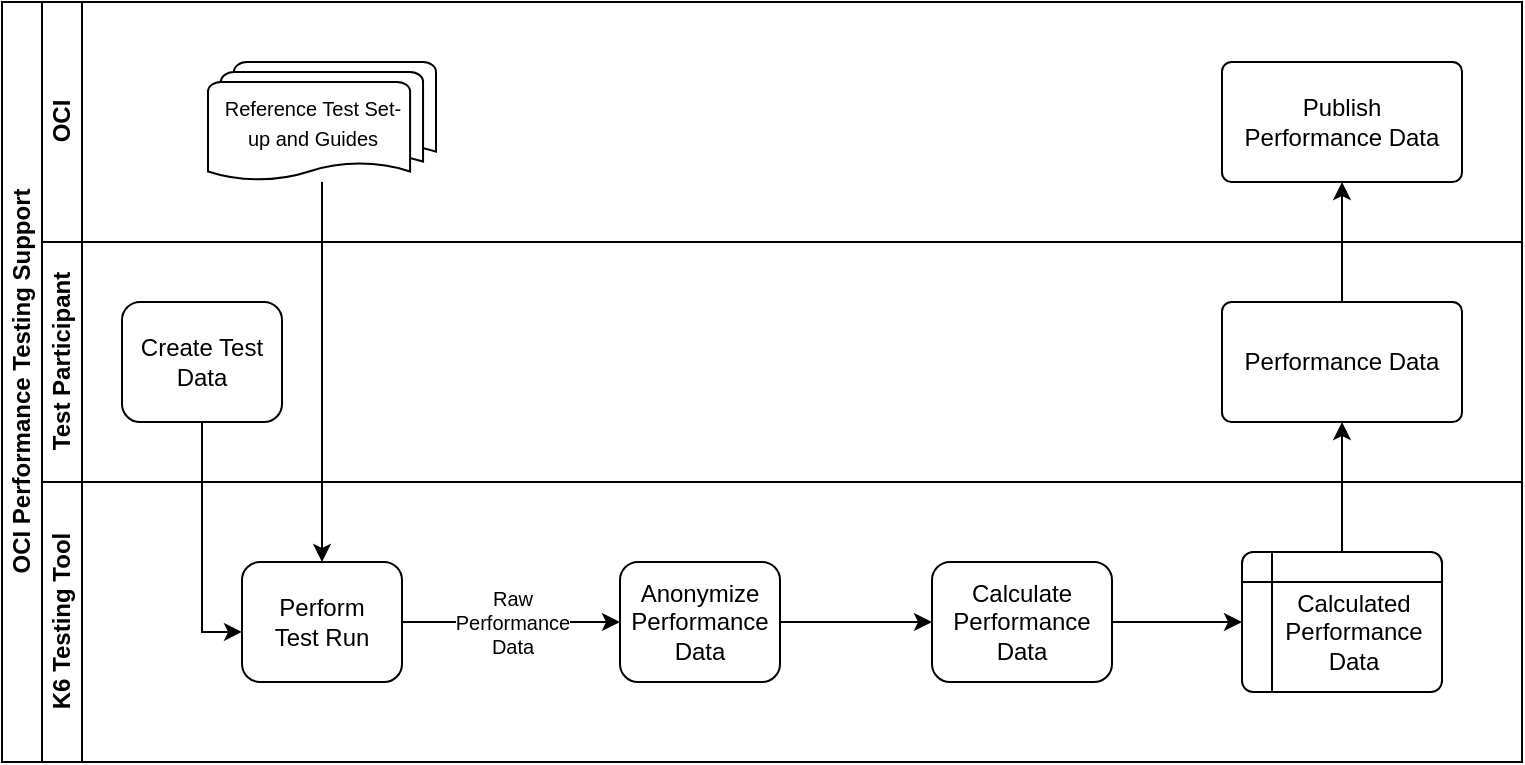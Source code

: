 <mxfile version="24.5.1" type="github">
  <diagram id="prtHgNgQTEPvFCAcTncT" name="Page-1">
    <mxGraphModel dx="954" dy="600" grid="1" gridSize="10" guides="1" tooltips="1" connect="1" arrows="1" fold="1" page="1" pageScale="1" pageWidth="827" pageHeight="1169" math="0" shadow="0">
      <root>
        <mxCell id="0" />
        <mxCell id="1" parent="0" />
        <mxCell id="dNxyNK7c78bLwvsdeMH5-19" value="OCI Performance Testing Support" style="swimlane;html=1;childLayout=stackLayout;resizeParent=1;resizeParentMax=0;horizontal=0;startSize=20;horizontalStack=0;" parent="1" vertex="1">
          <mxGeometry x="40" y="120" width="760" height="380" as="geometry" />
        </mxCell>
        <mxCell id="dNxyNK7c78bLwvsdeMH5-20" value="OCI" style="swimlane;html=1;startSize=20;horizontal=0;" parent="dNxyNK7c78bLwvsdeMH5-19" vertex="1">
          <mxGeometry x="20" width="740" height="120" as="geometry" />
        </mxCell>
        <mxCell id="bPaxlttk6oUTb16X_v8A-5" value="&lt;font style=&quot;font-size: 10px;&quot;&gt;Reference Test Set-up and Guides&lt;/font&gt;" style="strokeWidth=1;html=1;shape=mxgraph.flowchart.multi-document;whiteSpace=wrap;spacing=4;spacingRight=9;" vertex="1" parent="dNxyNK7c78bLwvsdeMH5-20">
          <mxGeometry x="83" y="30" width="114" height="60" as="geometry" />
        </mxCell>
        <mxCell id="bPaxlttk6oUTb16X_v8A-12" value="Publish&lt;div&gt;Performance Data&lt;/div&gt;" style="whiteSpace=wrap;html=1;rounded=1;arcSize=8;strokeWidth=1;spacingLeft=0;spacingTop=0;" vertex="1" parent="dNxyNK7c78bLwvsdeMH5-20">
          <mxGeometry x="590" y="30" width="120" height="60" as="geometry" />
        </mxCell>
        <mxCell id="dNxyNK7c78bLwvsdeMH5-21" value="Test Participant" style="swimlane;html=1;startSize=20;horizontal=0;" parent="dNxyNK7c78bLwvsdeMH5-19" vertex="1">
          <mxGeometry x="20" y="120" width="740" height="120" as="geometry" />
        </mxCell>
        <mxCell id="dNxyNK7c78bLwvsdeMH5-26" value="Create Test Data" style="rounded=1;whiteSpace=wrap;html=1;fontFamily=Helvetica;fontSize=12;fontColor=#000000;align=center;" parent="dNxyNK7c78bLwvsdeMH5-21" vertex="1">
          <mxGeometry x="40" y="30" width="80" height="60" as="geometry" />
        </mxCell>
        <mxCell id="bPaxlttk6oUTb16X_v8A-10" value="Performance Data" style="whiteSpace=wrap;html=1;rounded=1;arcSize=8;strokeWidth=1;spacingLeft=0;spacingTop=0;" vertex="1" parent="dNxyNK7c78bLwvsdeMH5-21">
          <mxGeometry x="590" y="30" width="120" height="60" as="geometry" />
        </mxCell>
        <mxCell id="dNxyNK7c78bLwvsdeMH5-22" value="K6 Testing Tool" style="swimlane;html=1;startSize=20;horizontal=0;" parent="dNxyNK7c78bLwvsdeMH5-19" vertex="1">
          <mxGeometry x="20" y="240" width="740" height="140" as="geometry" />
        </mxCell>
        <mxCell id="bPaxlttk6oUTb16X_v8A-2" value="&lt;font style=&quot;font-size: 10px;&quot;&gt;Raw&lt;/font&gt;&lt;div style=&quot;font-size: 10px;&quot;&gt;&lt;font style=&quot;font-size: 10px;&quot;&gt;Performance&lt;/font&gt;&lt;/div&gt;&lt;div style=&quot;font-size: 10px;&quot;&gt;&lt;font style=&quot;font-size: 10px;&quot;&gt;Data&lt;/font&gt;&lt;/div&gt;" style="edgeStyle=orthogonalEdgeStyle;rounded=0;orthogonalLoop=1;jettySize=auto;html=1;align=center;" edge="1" parent="dNxyNK7c78bLwvsdeMH5-22" source="dNxyNK7c78bLwvsdeMH5-34" target="bPaxlttk6oUTb16X_v8A-1">
          <mxGeometry relative="1" as="geometry" />
        </mxCell>
        <mxCell id="dNxyNK7c78bLwvsdeMH5-34" value="Perform&lt;div&gt;Test Run&lt;/div&gt;" style="rounded=1;whiteSpace=wrap;html=1;fontFamily=Helvetica;fontSize=12;fontColor=#000000;align=center;" parent="dNxyNK7c78bLwvsdeMH5-22" vertex="1">
          <mxGeometry x="100" y="40" width="80" height="60" as="geometry" />
        </mxCell>
        <mxCell id="bPaxlttk6oUTb16X_v8A-4" value="" style="edgeStyle=orthogonalEdgeStyle;rounded=0;orthogonalLoop=1;jettySize=auto;html=1;" edge="1" parent="dNxyNK7c78bLwvsdeMH5-22" source="bPaxlttk6oUTb16X_v8A-1" target="bPaxlttk6oUTb16X_v8A-3">
          <mxGeometry relative="1" as="geometry" />
        </mxCell>
        <mxCell id="bPaxlttk6oUTb16X_v8A-1" value="Anonymize Performance Data" style="rounded=1;whiteSpace=wrap;html=1;fontFamily=Helvetica;fontSize=12;fontColor=#000000;align=center;" vertex="1" parent="dNxyNK7c78bLwvsdeMH5-22">
          <mxGeometry x="289" y="40" width="80" height="60" as="geometry" />
        </mxCell>
        <mxCell id="bPaxlttk6oUTb16X_v8A-9" value="" style="edgeStyle=orthogonalEdgeStyle;rounded=0;orthogonalLoop=1;jettySize=auto;html=1;" edge="1" parent="dNxyNK7c78bLwvsdeMH5-22" source="bPaxlttk6oUTb16X_v8A-3" target="bPaxlttk6oUTb16X_v8A-8">
          <mxGeometry relative="1" as="geometry" />
        </mxCell>
        <mxCell id="bPaxlttk6oUTb16X_v8A-3" value="Calculate Performance Data" style="whiteSpace=wrap;html=1;fontColor=#000000;rounded=1;" vertex="1" parent="dNxyNK7c78bLwvsdeMH5-22">
          <mxGeometry x="445" y="40" width="90" height="60" as="geometry" />
        </mxCell>
        <mxCell id="bPaxlttk6oUTb16X_v8A-8" value="Calculated Performance Data" style="shape=internalStorage;whiteSpace=wrap;html=1;dx=15;dy=15;rounded=1;arcSize=8;strokeWidth=1;spacingLeft=12;spacingTop=9;" vertex="1" parent="dNxyNK7c78bLwvsdeMH5-22">
          <mxGeometry x="600" y="35" width="100" height="70" as="geometry" />
        </mxCell>
        <mxCell id="bPaxlttk6oUTb16X_v8A-6" style="edgeStyle=orthogonalEdgeStyle;rounded=0;orthogonalLoop=1;jettySize=auto;html=1;entryX=0.5;entryY=0;entryDx=0;entryDy=0;" edge="1" parent="dNxyNK7c78bLwvsdeMH5-19" source="bPaxlttk6oUTb16X_v8A-5" target="dNxyNK7c78bLwvsdeMH5-34">
          <mxGeometry relative="1" as="geometry" />
        </mxCell>
        <mxCell id="bPaxlttk6oUTb16X_v8A-7" style="edgeStyle=orthogonalEdgeStyle;rounded=0;orthogonalLoop=1;jettySize=auto;html=1;exitX=0.5;exitY=1;exitDx=0;exitDy=0;entryX=0;entryY=0.583;entryDx=0;entryDy=0;entryPerimeter=0;" edge="1" parent="dNxyNK7c78bLwvsdeMH5-19" source="dNxyNK7c78bLwvsdeMH5-26" target="dNxyNK7c78bLwvsdeMH5-34">
          <mxGeometry relative="1" as="geometry" />
        </mxCell>
        <mxCell id="bPaxlttk6oUTb16X_v8A-11" value="" style="edgeStyle=orthogonalEdgeStyle;rounded=0;orthogonalLoop=1;jettySize=auto;html=1;" edge="1" parent="dNxyNK7c78bLwvsdeMH5-19" source="bPaxlttk6oUTb16X_v8A-8" target="bPaxlttk6oUTb16X_v8A-10">
          <mxGeometry relative="1" as="geometry" />
        </mxCell>
        <mxCell id="bPaxlttk6oUTb16X_v8A-13" value="" style="edgeStyle=orthogonalEdgeStyle;rounded=0;orthogonalLoop=1;jettySize=auto;html=1;" edge="1" parent="dNxyNK7c78bLwvsdeMH5-19" source="bPaxlttk6oUTb16X_v8A-10" target="bPaxlttk6oUTb16X_v8A-12">
          <mxGeometry relative="1" as="geometry" />
        </mxCell>
      </root>
    </mxGraphModel>
  </diagram>
</mxfile>

